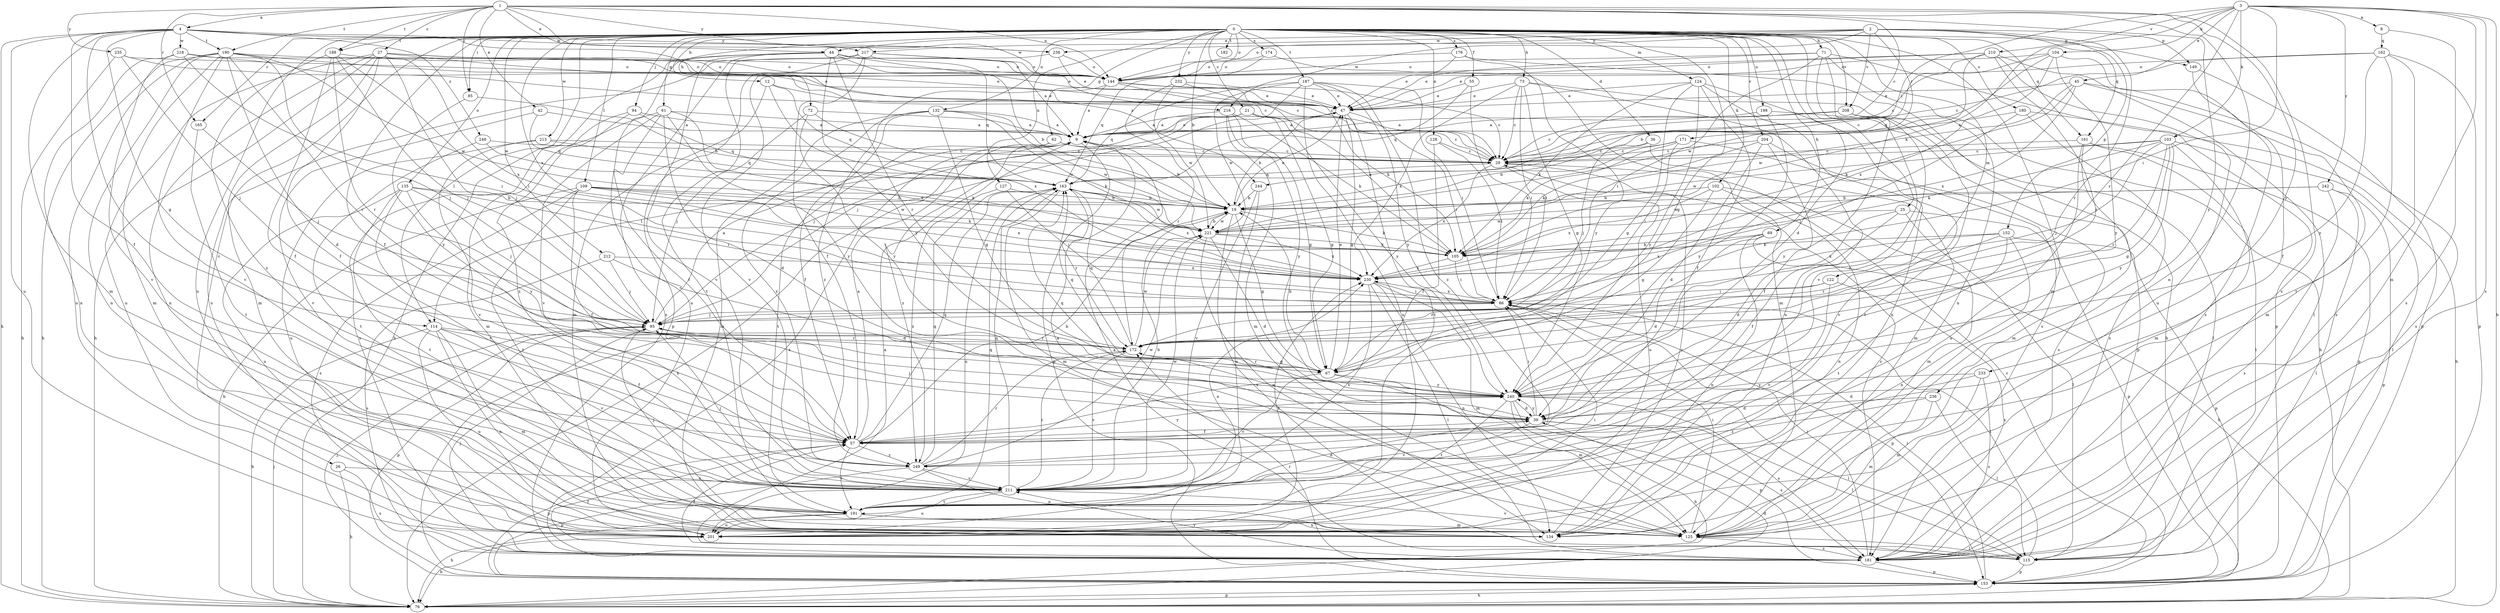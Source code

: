 strict digraph  {
0;
1;
2;
3;
4;
8;
9;
12;
19;
21;
25;
26;
27;
29;
36;
39;
42;
44;
45;
47;
55;
57;
61;
62;
67;
69;
71;
72;
73;
76;
85;
86;
94;
95;
102;
103;
104;
105;
109;
114;
115;
122;
124;
125;
127;
128;
132;
134;
135;
144;
149;
152;
153;
161;
162;
163;
165;
171;
172;
174;
176;
180;
181;
182;
187;
188;
190;
191;
198;
201;
204;
208;
210;
211;
212;
213;
216;
217;
218;
221;
230;
232;
233;
235;
236;
238;
240;
242;
244;
248;
249;
0 -> 12  [label=b];
0 -> 19  [label=b];
0 -> 21  [label=c];
0 -> 25  [label=c];
0 -> 26  [label=c];
0 -> 36  [label=d];
0 -> 39  [label=d];
0 -> 55  [label=f];
0 -> 57  [label=f];
0 -> 61  [label=g];
0 -> 62  [label=g];
0 -> 67  [label=g];
0 -> 69  [label=h];
0 -> 71  [label=h];
0 -> 72  [label=h];
0 -> 73  [label=h];
0 -> 85  [label=i];
0 -> 94  [label=j];
0 -> 102  [label=k];
0 -> 109  [label=l];
0 -> 114  [label=l];
0 -> 122  [label=m];
0 -> 124  [label=m];
0 -> 125  [label=m];
0 -> 127  [label=n];
0 -> 128  [label=n];
0 -> 132  [label=n];
0 -> 135  [label=o];
0 -> 144  [label=o];
0 -> 149  [label=p];
0 -> 161  [label=q];
0 -> 165  [label=r];
0 -> 174  [label=s];
0 -> 176  [label=s];
0 -> 180  [label=s];
0 -> 182  [label=t];
0 -> 187  [label=t];
0 -> 188  [label=t];
0 -> 198  [label=u];
0 -> 201  [label=u];
0 -> 204  [label=v];
0 -> 208  [label=v];
0 -> 212  [label=w];
0 -> 213  [label=w];
0 -> 230  [label=x];
0 -> 232  [label=y];
1 -> 4  [label=a];
1 -> 27  [label=c];
1 -> 29  [label=c];
1 -> 42  [label=e];
1 -> 44  [label=e];
1 -> 85  [label=i];
1 -> 134  [label=n];
1 -> 144  [label=o];
1 -> 165  [label=r];
1 -> 181  [label=s];
1 -> 188  [label=t];
1 -> 190  [label=t];
1 -> 216  [label=w];
1 -> 233  [label=y];
1 -> 235  [label=y];
1 -> 236  [label=y];
1 -> 238  [label=y];
2 -> 44  [label=e];
2 -> 144  [label=o];
2 -> 149  [label=p];
2 -> 152  [label=p];
2 -> 161  [label=q];
2 -> 171  [label=r];
2 -> 172  [label=r];
2 -> 208  [label=v];
2 -> 216  [label=w];
2 -> 217  [label=w];
2 -> 238  [label=y];
3 -> 8  [label=a];
3 -> 45  [label=e];
3 -> 76  [label=h];
3 -> 86  [label=i];
3 -> 103  [label=k];
3 -> 104  [label=k];
3 -> 105  [label=k];
3 -> 125  [label=m];
3 -> 172  [label=r];
3 -> 181  [label=s];
3 -> 210  [label=v];
3 -> 242  [label=z];
3 -> 244  [label=z];
4 -> 57  [label=f];
4 -> 67  [label=g];
4 -> 76  [label=h];
4 -> 114  [label=l];
4 -> 125  [label=m];
4 -> 190  [label=t];
4 -> 201  [label=u];
4 -> 217  [label=w];
4 -> 218  [label=w];
4 -> 238  [label=y];
4 -> 244  [label=z];
4 -> 248  [label=z];
8 -> 162  [label=q];
8 -> 181  [label=s];
9 -> 29  [label=c];
9 -> 47  [label=e];
9 -> 76  [label=h];
9 -> 153  [label=p];
9 -> 249  [label=z];
12 -> 47  [label=e];
12 -> 125  [label=m];
12 -> 163  [label=q];
12 -> 230  [label=x];
19 -> 47  [label=e];
19 -> 67  [label=g];
19 -> 105  [label=k];
19 -> 181  [label=s];
19 -> 221  [label=w];
21 -> 9  [label=a];
21 -> 29  [label=c];
21 -> 67  [label=g];
21 -> 95  [label=j];
21 -> 114  [label=l];
21 -> 240  [label=y];
25 -> 39  [label=d];
25 -> 57  [label=f];
25 -> 115  [label=l];
25 -> 153  [label=p];
25 -> 221  [label=w];
26 -> 76  [label=h];
26 -> 181  [label=s];
26 -> 211  [label=v];
27 -> 29  [label=c];
27 -> 47  [label=e];
27 -> 57  [label=f];
27 -> 76  [label=h];
27 -> 95  [label=j];
27 -> 125  [label=m];
27 -> 134  [label=n];
27 -> 144  [label=o];
27 -> 201  [label=u];
27 -> 230  [label=x];
29 -> 163  [label=q];
29 -> 181  [label=s];
29 -> 201  [label=u];
29 -> 230  [label=x];
36 -> 29  [label=c];
36 -> 95  [label=j];
36 -> 125  [label=m];
39 -> 57  [label=f];
39 -> 86  [label=i];
39 -> 95  [label=j];
39 -> 115  [label=l];
39 -> 163  [label=q];
39 -> 181  [label=s];
39 -> 211  [label=v];
39 -> 240  [label=y];
42 -> 9  [label=a];
42 -> 163  [label=q];
42 -> 211  [label=v];
44 -> 19  [label=b];
44 -> 47  [label=e];
44 -> 76  [label=h];
44 -> 144  [label=o];
44 -> 172  [label=r];
44 -> 181  [label=s];
44 -> 201  [label=u];
44 -> 211  [label=v];
44 -> 240  [label=y];
45 -> 47  [label=e];
45 -> 105  [label=k];
45 -> 125  [label=m];
45 -> 181  [label=s];
45 -> 221  [label=w];
45 -> 230  [label=x];
47 -> 9  [label=a];
47 -> 19  [label=b];
47 -> 67  [label=g];
47 -> 86  [label=i];
47 -> 191  [label=t];
55 -> 47  [label=e];
55 -> 86  [label=i];
55 -> 163  [label=q];
57 -> 9  [label=a];
57 -> 19  [label=b];
57 -> 153  [label=p];
57 -> 163  [label=q];
57 -> 191  [label=t];
57 -> 240  [label=y];
57 -> 249  [label=z];
61 -> 9  [label=a];
61 -> 39  [label=d];
61 -> 57  [label=f];
61 -> 181  [label=s];
61 -> 211  [label=v];
61 -> 230  [label=x];
61 -> 240  [label=y];
62 -> 19  [label=b];
62 -> 29  [label=c];
62 -> 181  [label=s];
62 -> 191  [label=t];
67 -> 19  [label=b];
67 -> 47  [label=e];
67 -> 125  [label=m];
67 -> 163  [label=q];
67 -> 172  [label=r];
67 -> 211  [label=v];
67 -> 240  [label=y];
69 -> 39  [label=d];
69 -> 76  [label=h];
69 -> 105  [label=k];
69 -> 134  [label=n];
69 -> 230  [label=x];
71 -> 47  [label=e];
71 -> 86  [label=i];
71 -> 134  [label=n];
71 -> 144  [label=o];
71 -> 153  [label=p];
71 -> 211  [label=v];
71 -> 249  [label=z];
72 -> 9  [label=a];
72 -> 95  [label=j];
72 -> 221  [label=w];
72 -> 240  [label=y];
73 -> 29  [label=c];
73 -> 47  [label=e];
73 -> 67  [label=g];
73 -> 76  [label=h];
73 -> 86  [label=i];
73 -> 201  [label=u];
73 -> 230  [label=x];
76 -> 39  [label=d];
76 -> 95  [label=j];
76 -> 153  [label=p];
85 -> 19  [label=b];
85 -> 240  [label=y];
86 -> 95  [label=j];
86 -> 153  [label=p];
86 -> 230  [label=x];
94 -> 9  [label=a];
94 -> 125  [label=m];
94 -> 163  [label=q];
94 -> 249  [label=z];
95 -> 9  [label=a];
95 -> 153  [label=p];
95 -> 172  [label=r];
102 -> 19  [label=b];
102 -> 67  [label=g];
102 -> 125  [label=m];
102 -> 134  [label=n];
102 -> 230  [label=x];
103 -> 29  [label=c];
103 -> 67  [label=g];
103 -> 95  [label=j];
103 -> 105  [label=k];
103 -> 115  [label=l];
103 -> 125  [label=m];
103 -> 172  [label=r];
103 -> 221  [label=w];
103 -> 240  [label=y];
104 -> 19  [label=b];
104 -> 29  [label=c];
104 -> 57  [label=f];
104 -> 144  [label=o];
104 -> 230  [label=x];
104 -> 240  [label=y];
105 -> 86  [label=i];
105 -> 230  [label=x];
109 -> 19  [label=b];
109 -> 57  [label=f];
109 -> 76  [label=h];
109 -> 105  [label=k];
109 -> 181  [label=s];
109 -> 191  [label=t];
109 -> 221  [label=w];
109 -> 230  [label=x];
114 -> 57  [label=f];
114 -> 76  [label=h];
114 -> 125  [label=m];
114 -> 134  [label=n];
114 -> 172  [label=r];
114 -> 201  [label=u];
114 -> 211  [label=v];
115 -> 9  [label=a];
115 -> 57  [label=f];
115 -> 86  [label=i];
115 -> 153  [label=p];
122 -> 86  [label=i];
122 -> 172  [label=r];
122 -> 181  [label=s];
122 -> 211  [label=v];
124 -> 47  [label=e];
124 -> 57  [label=f];
124 -> 67  [label=g];
124 -> 105  [label=k];
124 -> 134  [label=n];
124 -> 181  [label=s];
124 -> 240  [label=y];
125 -> 9  [label=a];
125 -> 86  [label=i];
125 -> 115  [label=l];
125 -> 181  [label=s];
125 -> 211  [label=v];
127 -> 19  [label=b];
127 -> 86  [label=i];
127 -> 249  [label=z];
128 -> 29  [label=c];
128 -> 57  [label=f];
128 -> 86  [label=i];
132 -> 9  [label=a];
132 -> 57  [label=f];
132 -> 67  [label=g];
132 -> 105  [label=k];
132 -> 125  [label=m];
132 -> 221  [label=w];
132 -> 249  [label=z];
134 -> 29  [label=c];
135 -> 19  [label=b];
135 -> 86  [label=i];
135 -> 95  [label=j];
135 -> 191  [label=t];
135 -> 201  [label=u];
135 -> 211  [label=v];
135 -> 240  [label=y];
144 -> 9  [label=a];
144 -> 29  [label=c];
144 -> 47  [label=e];
144 -> 105  [label=k];
144 -> 249  [label=z];
149 -> 153  [label=p];
149 -> 181  [label=s];
152 -> 105  [label=k];
152 -> 134  [label=n];
152 -> 153  [label=p];
152 -> 172  [label=r];
152 -> 191  [label=t];
152 -> 230  [label=x];
153 -> 29  [label=c];
153 -> 76  [label=h];
153 -> 86  [label=i];
153 -> 95  [label=j];
153 -> 172  [label=r];
161 -> 29  [label=c];
161 -> 115  [label=l];
161 -> 125  [label=m];
161 -> 153  [label=p];
161 -> 201  [label=u];
162 -> 29  [label=c];
162 -> 144  [label=o];
162 -> 153  [label=p];
162 -> 181  [label=s];
162 -> 191  [label=t];
162 -> 240  [label=y];
163 -> 19  [label=b];
163 -> 125  [label=m];
163 -> 172  [label=r];
163 -> 201  [label=u];
163 -> 221  [label=w];
163 -> 230  [label=x];
165 -> 95  [label=j];
165 -> 191  [label=t];
171 -> 19  [label=b];
171 -> 29  [label=c];
171 -> 86  [label=i];
171 -> 105  [label=k];
171 -> 211  [label=v];
172 -> 67  [label=g];
172 -> 163  [label=q];
172 -> 211  [label=v];
172 -> 221  [label=w];
174 -> 125  [label=m];
174 -> 144  [label=o];
174 -> 163  [label=q];
176 -> 47  [label=e];
176 -> 76  [label=h];
176 -> 144  [label=o];
176 -> 240  [label=y];
180 -> 9  [label=a];
180 -> 76  [label=h];
180 -> 95  [label=j];
180 -> 181  [label=s];
181 -> 9  [label=a];
181 -> 57  [label=f];
181 -> 86  [label=i];
181 -> 95  [label=j];
181 -> 153  [label=p];
181 -> 211  [label=v];
187 -> 47  [label=e];
187 -> 86  [label=i];
187 -> 95  [label=j];
187 -> 163  [label=q];
187 -> 201  [label=u];
187 -> 221  [label=w];
187 -> 240  [label=y];
187 -> 249  [label=z];
188 -> 57  [label=f];
188 -> 86  [label=i];
188 -> 95  [label=j];
188 -> 144  [label=o];
188 -> 172  [label=r];
188 -> 249  [label=z];
190 -> 29  [label=c];
190 -> 39  [label=d];
190 -> 76  [label=h];
190 -> 95  [label=j];
190 -> 125  [label=m];
190 -> 134  [label=n];
190 -> 144  [label=o];
190 -> 172  [label=r];
190 -> 201  [label=u];
190 -> 211  [label=v];
190 -> 221  [label=w];
191 -> 76  [label=h];
191 -> 95  [label=j];
191 -> 125  [label=m];
191 -> 134  [label=n];
191 -> 163  [label=q];
191 -> 201  [label=u];
191 -> 230  [label=x];
198 -> 9  [label=a];
198 -> 153  [label=p];
198 -> 240  [label=y];
201 -> 76  [label=h];
201 -> 86  [label=i];
201 -> 230  [label=x];
204 -> 29  [label=c];
204 -> 39  [label=d];
204 -> 57  [label=f];
204 -> 105  [label=k];
204 -> 181  [label=s];
208 -> 9  [label=a];
208 -> 29  [label=c];
208 -> 115  [label=l];
208 -> 191  [label=t];
208 -> 240  [label=y];
210 -> 47  [label=e];
210 -> 115  [label=l];
210 -> 144  [label=o];
210 -> 163  [label=q];
210 -> 172  [label=r];
210 -> 201  [label=u];
210 -> 221  [label=w];
211 -> 19  [label=b];
211 -> 39  [label=d];
211 -> 95  [label=j];
211 -> 163  [label=q];
211 -> 172  [label=r];
211 -> 191  [label=t];
211 -> 201  [label=u];
211 -> 221  [label=w];
212 -> 39  [label=d];
212 -> 95  [label=j];
212 -> 181  [label=s];
212 -> 230  [label=x];
213 -> 29  [label=c];
213 -> 163  [label=q];
213 -> 201  [label=u];
213 -> 211  [label=v];
216 -> 9  [label=a];
216 -> 67  [label=g];
216 -> 105  [label=k];
216 -> 125  [label=m];
216 -> 240  [label=y];
217 -> 9  [label=a];
217 -> 57  [label=f];
217 -> 144  [label=o];
217 -> 153  [label=p];
217 -> 163  [label=q];
217 -> 191  [label=t];
217 -> 211  [label=v];
218 -> 47  [label=e];
218 -> 86  [label=i];
218 -> 134  [label=n];
218 -> 144  [label=o];
218 -> 211  [label=v];
221 -> 19  [label=b];
221 -> 39  [label=d];
221 -> 105  [label=k];
221 -> 134  [label=n];
221 -> 230  [label=x];
230 -> 86  [label=i];
230 -> 115  [label=l];
230 -> 125  [label=m];
230 -> 134  [label=n];
230 -> 211  [label=v];
232 -> 47  [label=e];
232 -> 105  [label=k];
232 -> 172  [label=r];
232 -> 221  [label=w];
233 -> 39  [label=d];
233 -> 125  [label=m];
233 -> 181  [label=s];
233 -> 240  [label=y];
235 -> 29  [label=c];
235 -> 76  [label=h];
235 -> 95  [label=j];
235 -> 144  [label=o];
236 -> 39  [label=d];
236 -> 115  [label=l];
236 -> 125  [label=m];
236 -> 249  [label=z];
238 -> 47  [label=e];
238 -> 144  [label=o];
238 -> 201  [label=u];
240 -> 39  [label=d];
240 -> 76  [label=h];
240 -> 115  [label=l];
240 -> 153  [label=p];
240 -> 181  [label=s];
240 -> 191  [label=t];
242 -> 19  [label=b];
242 -> 115  [label=l];
242 -> 153  [label=p];
242 -> 181  [label=s];
242 -> 221  [label=w];
244 -> 19  [label=b];
244 -> 201  [label=u];
244 -> 211  [label=v];
248 -> 29  [label=c];
248 -> 105  [label=k];
248 -> 191  [label=t];
249 -> 134  [label=n];
249 -> 153  [label=p];
249 -> 163  [label=q];
249 -> 172  [label=r];
249 -> 211  [label=v];
249 -> 221  [label=w];
}
